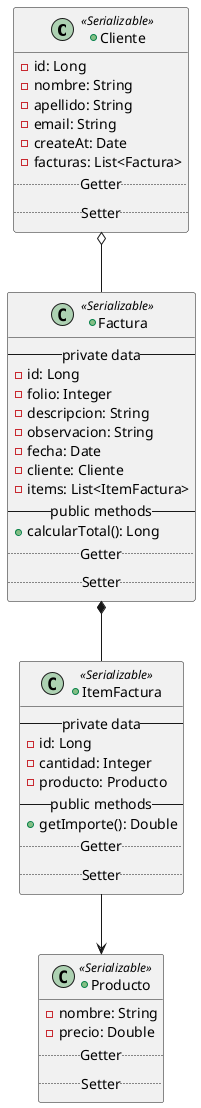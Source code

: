 @startuml

+class Cliente <<Serializable>> {
    -id: Long
    -nombre: String
    -apellido: String
    -email: String
    -createAt: Date
    -facturas: List<Factura>
    .. Getter ..
    .. Setter ..
}

+class Factura <<Serializable>> {
    -- private data --
    -id: Long
    -folio: Integer
    -descripcion: String
    -observacion: String
    -fecha: Date
    -cliente: Cliente
    -items: List<ItemFactura>
    -- public methods --
    +calcularTotal(): Long
    .. Getter ..
    .. Setter ..
}

+class ItemFactura <<Serializable>> {
    -- private data --
    -id: Long
    -cantidad: Integer
    -producto: Producto
    -- public methods --
    +getImporte(): Double
    .. Getter ..
    .. Setter ..
}

+class Producto <<Serializable>> {
    -nombre: String
    -precio: Double
    .. Getter ..
    .. Setter ..
}

Cliente o-- Factura
Factura *-- ItemFactura
ItemFactura --> Producto

@enduml
